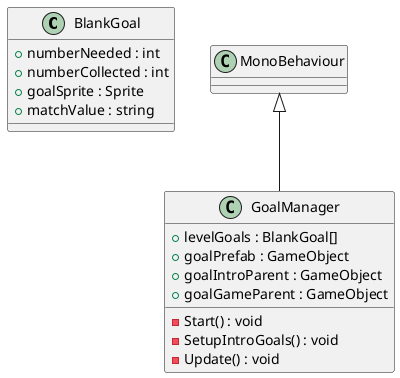 @startuml
class BlankGoal {
    + numberNeeded : int
    + numberCollected : int
    + goalSprite : Sprite
    + matchValue : string
}
class GoalManager {
    + levelGoals : BlankGoal[]
    + goalPrefab : GameObject
    + goalIntroParent : GameObject
    + goalGameParent : GameObject
    - Start() : void
    - SetupIntroGoals() : void
    - Update() : void
}
MonoBehaviour <|-- GoalManager
@enduml
